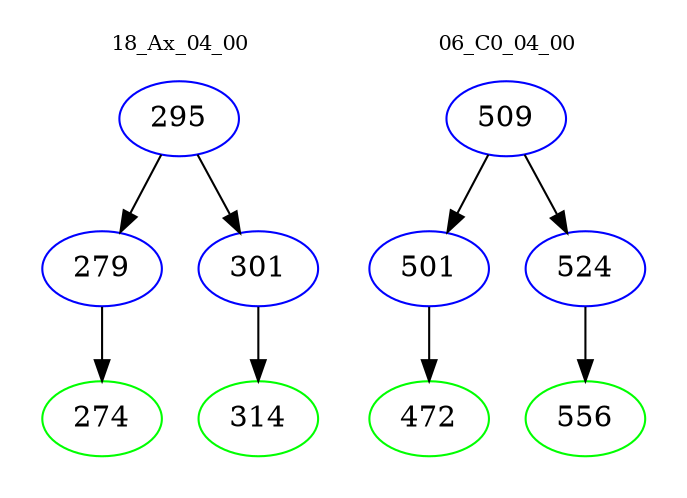 digraph{
subgraph cluster_0 {
color = white
label = "18_Ax_04_00";
fontsize=10;
T0_295 [label="295", color="blue"]
T0_295 -> T0_279 [color="black"]
T0_279 [label="279", color="blue"]
T0_279 -> T0_274 [color="black"]
T0_274 [label="274", color="green"]
T0_295 -> T0_301 [color="black"]
T0_301 [label="301", color="blue"]
T0_301 -> T0_314 [color="black"]
T0_314 [label="314", color="green"]
}
subgraph cluster_1 {
color = white
label = "06_C0_04_00";
fontsize=10;
T1_509 [label="509", color="blue"]
T1_509 -> T1_501 [color="black"]
T1_501 [label="501", color="blue"]
T1_501 -> T1_472 [color="black"]
T1_472 [label="472", color="green"]
T1_509 -> T1_524 [color="black"]
T1_524 [label="524", color="blue"]
T1_524 -> T1_556 [color="black"]
T1_556 [label="556", color="green"]
}
}
